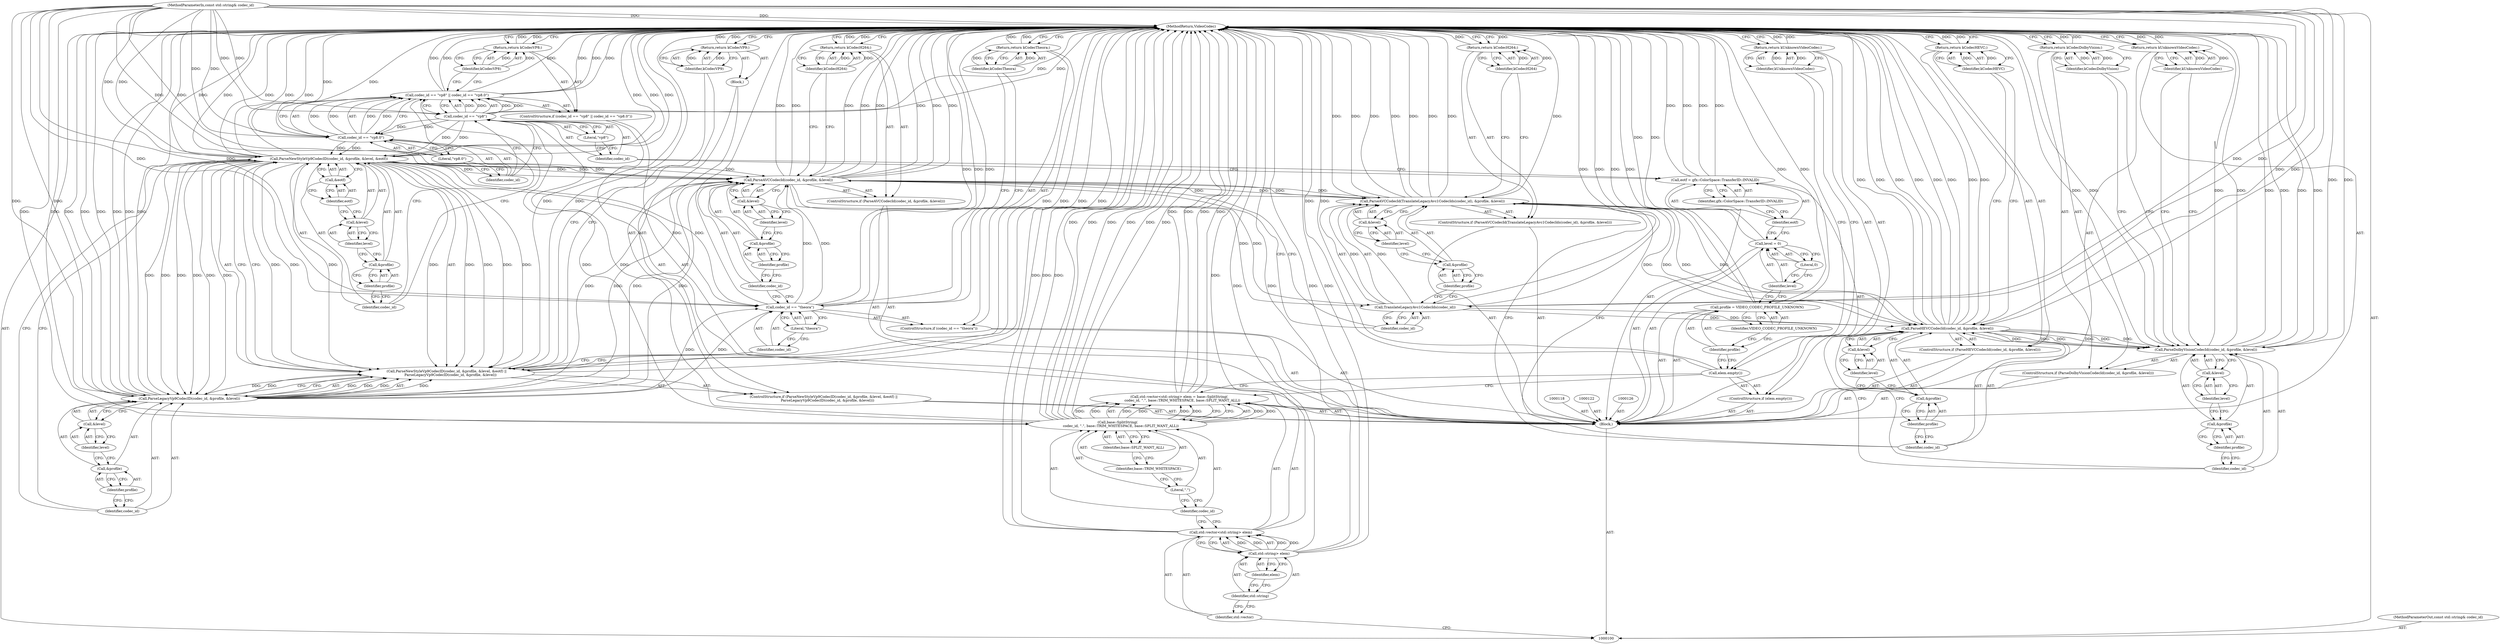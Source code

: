 digraph "1_Chrome_2fb4f2c9c461551d43fdfa28ef4c960da81a47dd_8" {
"1000204" [label="(MethodReturn,VideoCodec)"];
"1000101" [label="(MethodParameterIn,const std::string& codec_id)"];
"1000289" [label="(MethodParameterOut,const std::string& codec_id)"];
"1000102" [label="(Block,)"];
"1000134" [label="(Literal,\"vp8\")"];
"1000135" [label="(Call,codec_id == \"vp8.0\")"];
"1000136" [label="(Identifier,codec_id)"];
"1000130" [label="(ControlStructure,if (codec_id == \"vp8\" || codec_id == \"vp8.0\"))"];
"1000137" [label="(Literal,\"vp8.0\")"];
"1000131" [label="(Call,codec_id == \"vp8\" || codec_id == \"vp8.0\")"];
"1000132" [label="(Call,codec_id == \"vp8\")"];
"1000133" [label="(Identifier,codec_id)"];
"1000139" [label="(Identifier,kCodecVP8)"];
"1000138" [label="(Return,return kCodecVP8;)"];
"1000140" [label="(ControlStructure,if (ParseNewStyleVp9CodecID(codec_id, &profile, &level, &eotf) ||\n       ParseLegacyVp9CodecID(codec_id, &profile, &level)))"];
"1000143" [label="(Identifier,codec_id)"];
"1000144" [label="(Call,&profile)"];
"1000145" [label="(Identifier,profile)"];
"1000146" [label="(Call,&level)"];
"1000147" [label="(Identifier,level)"];
"1000148" [label="(Call,&eotf)"];
"1000149" [label="(Identifier,eotf)"];
"1000141" [label="(Call,ParseNewStyleVp9CodecID(codec_id, &profile, &level, &eotf) ||\n       ParseLegacyVp9CodecID(codec_id, &profile, &level))"];
"1000142" [label="(Call,ParseNewStyleVp9CodecID(codec_id, &profile, &level, &eotf))"];
"1000151" [label="(Identifier,codec_id)"];
"1000152" [label="(Call,&profile)"];
"1000153" [label="(Identifier,profile)"];
"1000154" [label="(Call,&level)"];
"1000155" [label="(Identifier,level)"];
"1000156" [label="(Block,)"];
"1000150" [label="(Call,ParseLegacyVp9CodecID(codec_id, &profile, &level))"];
"1000158" [label="(Identifier,kCodecVP9)"];
"1000157" [label="(Return,return kCodecVP9;)"];
"1000162" [label="(Literal,\"theora\")"];
"1000159" [label="(ControlStructure,if (codec_id == \"theora\"))"];
"1000160" [label="(Call,codec_id == \"theora\")"];
"1000161" [label="(Identifier,codec_id)"];
"1000164" [label="(Identifier,kCodecTheora)"];
"1000163" [label="(Return,return kCodecTheora;)"];
"1000165" [label="(ControlStructure,if (ParseAVCCodecId(codec_id, &profile, &level)))"];
"1000167" [label="(Identifier,codec_id)"];
"1000168" [label="(Call,&profile)"];
"1000169" [label="(Identifier,profile)"];
"1000170" [label="(Call,&level)"];
"1000171" [label="(Identifier,level)"];
"1000166" [label="(Call,ParseAVCCodecId(codec_id, &profile, &level))"];
"1000106" [label="(Call,std::string> elem)"];
"1000107" [label="(Identifier,std::string)"];
"1000103" [label="(Call,std::vector<std::string> elem = base::SplitString(\n      codec_id, \".\", base::TRIM_WHITESPACE, base::SPLIT_WANT_ALL))"];
"1000104" [label="(Call,std::vector<std::string> elem)"];
"1000105" [label="(Identifier,std::vector)"];
"1000108" [label="(Identifier,elem)"];
"1000109" [label="(Call,base::SplitString(\n      codec_id, \".\", base::TRIM_WHITESPACE, base::SPLIT_WANT_ALL))"];
"1000173" [label="(Identifier,kCodecH264)"];
"1000172" [label="(Return,return kCodecH264;)"];
"1000174" [label="(ControlStructure,if (ParseAVCCodecId(TranslateLegacyAvc1CodecIds(codec_id), &profile, &level)))"];
"1000176" [label="(Call,TranslateLegacyAvc1CodecIds(codec_id))"];
"1000177" [label="(Identifier,codec_id)"];
"1000175" [label="(Call,ParseAVCCodecId(TranslateLegacyAvc1CodecIds(codec_id), &profile, &level))"];
"1000178" [label="(Call,&profile)"];
"1000179" [label="(Identifier,profile)"];
"1000180" [label="(Call,&level)"];
"1000181" [label="(Identifier,level)"];
"1000183" [label="(Identifier,kCodecH264)"];
"1000182" [label="(Return,return kCodecH264;)"];
"1000184" [label="(ControlStructure,if (ParseHEVCCodecId(codec_id, &profile, &level)))"];
"1000186" [label="(Identifier,codec_id)"];
"1000187" [label="(Call,&profile)"];
"1000188" [label="(Identifier,profile)"];
"1000189" [label="(Call,&level)"];
"1000190" [label="(Identifier,level)"];
"1000185" [label="(Call,ParseHEVCCodecId(codec_id, &profile, &level))"];
"1000192" [label="(Identifier,kCodecHEVC)"];
"1000191" [label="(Return,return kCodecHEVC;)"];
"1000111" [label="(Literal,\".\")"];
"1000112" [label="(Identifier,base::TRIM_WHITESPACE)"];
"1000113" [label="(Identifier,base::SPLIT_WANT_ALL)"];
"1000110" [label="(Identifier,codec_id)"];
"1000193" [label="(ControlStructure,if (ParseDolbyVisionCodecId(codec_id, &profile, &level)))"];
"1000195" [label="(Identifier,codec_id)"];
"1000196" [label="(Call,&profile)"];
"1000197" [label="(Identifier,profile)"];
"1000198" [label="(Call,&level)"];
"1000199" [label="(Identifier,level)"];
"1000194" [label="(Call,ParseDolbyVisionCodecId(codec_id, &profile, &level))"];
"1000201" [label="(Identifier,kCodecDolbyVision)"];
"1000200" [label="(Return,return kCodecDolbyVision;)"];
"1000202" [label="(Return,return kUnknownVideoCodec;)"];
"1000203" [label="(Identifier,kUnknownVideoCodec)"];
"1000114" [label="(ControlStructure,if (elem.empty()))"];
"1000115" [label="(Call,elem.empty())"];
"1000117" [label="(Identifier,kUnknownVideoCodec)"];
"1000116" [label="(Return,return kUnknownVideoCodec;)"];
"1000119" [label="(Call,profile = VIDEO_CODEC_PROFILE_UNKNOWN)"];
"1000120" [label="(Identifier,profile)"];
"1000121" [label="(Identifier,VIDEO_CODEC_PROFILE_UNKNOWN)"];
"1000123" [label="(Call,level = 0)"];
"1000124" [label="(Identifier,level)"];
"1000125" [label="(Literal,0)"];
"1000127" [label="(Call,eotf = gfx::ColorSpace::TransferID::INVALID)"];
"1000128" [label="(Identifier,eotf)"];
"1000129" [label="(Identifier,gfx::ColorSpace::TransferID::INVALID)"];
"1000204" -> "1000100"  [label="AST: "];
"1000204" -> "1000116"  [label="CFG: "];
"1000204" -> "1000138"  [label="CFG: "];
"1000204" -> "1000157"  [label="CFG: "];
"1000204" -> "1000163"  [label="CFG: "];
"1000204" -> "1000172"  [label="CFG: "];
"1000204" -> "1000182"  [label="CFG: "];
"1000204" -> "1000191"  [label="CFG: "];
"1000204" -> "1000200"  [label="CFG: "];
"1000204" -> "1000202"  [label="CFG: "];
"1000116" -> "1000204"  [label="DDG: "];
"1000191" -> "1000204"  [label="DDG: "];
"1000175" -> "1000204"  [label="DDG: "];
"1000175" -> "1000204"  [label="DDG: "];
"1000175" -> "1000204"  [label="DDG: "];
"1000175" -> "1000204"  [label="DDG: "];
"1000194" -> "1000204"  [label="DDG: "];
"1000194" -> "1000204"  [label="DDG: "];
"1000194" -> "1000204"  [label="DDG: "];
"1000194" -> "1000204"  [label="DDG: "];
"1000106" -> "1000204"  [label="DDG: "];
"1000106" -> "1000204"  [label="DDG: "];
"1000185" -> "1000204"  [label="DDG: "];
"1000185" -> "1000204"  [label="DDG: "];
"1000185" -> "1000204"  [label="DDG: "];
"1000185" -> "1000204"  [label="DDG: "];
"1000103" -> "1000204"  [label="DDG: "];
"1000103" -> "1000204"  [label="DDG: "];
"1000104" -> "1000204"  [label="DDG: "];
"1000104" -> "1000204"  [label="DDG: "];
"1000150" -> "1000204"  [label="DDG: "];
"1000150" -> "1000204"  [label="DDG: "];
"1000150" -> "1000204"  [label="DDG: "];
"1000127" -> "1000204"  [label="DDG: "];
"1000127" -> "1000204"  [label="DDG: "];
"1000160" -> "1000204"  [label="DDG: "];
"1000160" -> "1000204"  [label="DDG: "];
"1000166" -> "1000204"  [label="DDG: "];
"1000166" -> "1000204"  [label="DDG: "];
"1000166" -> "1000204"  [label="DDG: "];
"1000166" -> "1000204"  [label="DDG: "];
"1000141" -> "1000204"  [label="DDG: "];
"1000141" -> "1000204"  [label="DDG: "];
"1000141" -> "1000204"  [label="DDG: "];
"1000131" -> "1000204"  [label="DDG: "];
"1000131" -> "1000204"  [label="DDG: "];
"1000131" -> "1000204"  [label="DDG: "];
"1000142" -> "1000204"  [label="DDG: "];
"1000142" -> "1000204"  [label="DDG: "];
"1000142" -> "1000204"  [label="DDG: "];
"1000142" -> "1000204"  [label="DDG: "];
"1000115" -> "1000204"  [label="DDG: "];
"1000119" -> "1000204"  [label="DDG: "];
"1000119" -> "1000204"  [label="DDG: "];
"1000132" -> "1000204"  [label="DDG: "];
"1000109" -> "1000204"  [label="DDG: "];
"1000109" -> "1000204"  [label="DDG: "];
"1000109" -> "1000204"  [label="DDG: "];
"1000101" -> "1000204"  [label="DDG: "];
"1000135" -> "1000204"  [label="DDG: "];
"1000176" -> "1000204"  [label="DDG: "];
"1000123" -> "1000204"  [label="DDG: "];
"1000172" -> "1000204"  [label="DDG: "];
"1000200" -> "1000204"  [label="DDG: "];
"1000138" -> "1000204"  [label="DDG: "];
"1000163" -> "1000204"  [label="DDG: "];
"1000202" -> "1000204"  [label="DDG: "];
"1000182" -> "1000204"  [label="DDG: "];
"1000157" -> "1000204"  [label="DDG: "];
"1000101" -> "1000100"  [label="AST: "];
"1000101" -> "1000204"  [label="DDG: "];
"1000101" -> "1000109"  [label="DDG: "];
"1000101" -> "1000132"  [label="DDG: "];
"1000101" -> "1000135"  [label="DDG: "];
"1000101" -> "1000142"  [label="DDG: "];
"1000101" -> "1000150"  [label="DDG: "];
"1000101" -> "1000160"  [label="DDG: "];
"1000101" -> "1000166"  [label="DDG: "];
"1000101" -> "1000176"  [label="DDG: "];
"1000101" -> "1000185"  [label="DDG: "];
"1000101" -> "1000194"  [label="DDG: "];
"1000289" -> "1000100"  [label="AST: "];
"1000102" -> "1000100"  [label="AST: "];
"1000103" -> "1000102"  [label="AST: "];
"1000114" -> "1000102"  [label="AST: "];
"1000118" -> "1000102"  [label="AST: "];
"1000119" -> "1000102"  [label="AST: "];
"1000122" -> "1000102"  [label="AST: "];
"1000123" -> "1000102"  [label="AST: "];
"1000126" -> "1000102"  [label="AST: "];
"1000127" -> "1000102"  [label="AST: "];
"1000130" -> "1000102"  [label="AST: "];
"1000140" -> "1000102"  [label="AST: "];
"1000159" -> "1000102"  [label="AST: "];
"1000165" -> "1000102"  [label="AST: "];
"1000174" -> "1000102"  [label="AST: "];
"1000184" -> "1000102"  [label="AST: "];
"1000193" -> "1000102"  [label="AST: "];
"1000202" -> "1000102"  [label="AST: "];
"1000134" -> "1000132"  [label="AST: "];
"1000134" -> "1000133"  [label="CFG: "];
"1000132" -> "1000134"  [label="CFG: "];
"1000135" -> "1000131"  [label="AST: "];
"1000135" -> "1000137"  [label="CFG: "];
"1000136" -> "1000135"  [label="AST: "];
"1000137" -> "1000135"  [label="AST: "];
"1000131" -> "1000135"  [label="CFG: "];
"1000135" -> "1000204"  [label="DDG: "];
"1000135" -> "1000131"  [label="DDG: "];
"1000135" -> "1000131"  [label="DDG: "];
"1000132" -> "1000135"  [label="DDG: "];
"1000101" -> "1000135"  [label="DDG: "];
"1000135" -> "1000142"  [label="DDG: "];
"1000136" -> "1000135"  [label="AST: "];
"1000136" -> "1000132"  [label="CFG: "];
"1000137" -> "1000136"  [label="CFG: "];
"1000130" -> "1000102"  [label="AST: "];
"1000131" -> "1000130"  [label="AST: "];
"1000138" -> "1000130"  [label="AST: "];
"1000137" -> "1000135"  [label="AST: "];
"1000137" -> "1000136"  [label="CFG: "];
"1000135" -> "1000137"  [label="CFG: "];
"1000131" -> "1000130"  [label="AST: "];
"1000131" -> "1000132"  [label="CFG: "];
"1000131" -> "1000135"  [label="CFG: "];
"1000132" -> "1000131"  [label="AST: "];
"1000135" -> "1000131"  [label="AST: "];
"1000139" -> "1000131"  [label="CFG: "];
"1000143" -> "1000131"  [label="CFG: "];
"1000131" -> "1000204"  [label="DDG: "];
"1000131" -> "1000204"  [label="DDG: "];
"1000131" -> "1000204"  [label="DDG: "];
"1000132" -> "1000131"  [label="DDG: "];
"1000132" -> "1000131"  [label="DDG: "];
"1000135" -> "1000131"  [label="DDG: "];
"1000135" -> "1000131"  [label="DDG: "];
"1000132" -> "1000131"  [label="AST: "];
"1000132" -> "1000134"  [label="CFG: "];
"1000133" -> "1000132"  [label="AST: "];
"1000134" -> "1000132"  [label="AST: "];
"1000136" -> "1000132"  [label="CFG: "];
"1000131" -> "1000132"  [label="CFG: "];
"1000132" -> "1000204"  [label="DDG: "];
"1000132" -> "1000131"  [label="DDG: "];
"1000132" -> "1000131"  [label="DDG: "];
"1000109" -> "1000132"  [label="DDG: "];
"1000101" -> "1000132"  [label="DDG: "];
"1000132" -> "1000135"  [label="DDG: "];
"1000132" -> "1000142"  [label="DDG: "];
"1000133" -> "1000132"  [label="AST: "];
"1000133" -> "1000127"  [label="CFG: "];
"1000134" -> "1000133"  [label="CFG: "];
"1000139" -> "1000138"  [label="AST: "];
"1000139" -> "1000131"  [label="CFG: "];
"1000138" -> "1000139"  [label="CFG: "];
"1000139" -> "1000138"  [label="DDG: "];
"1000138" -> "1000130"  [label="AST: "];
"1000138" -> "1000139"  [label="CFG: "];
"1000139" -> "1000138"  [label="AST: "];
"1000204" -> "1000138"  [label="CFG: "];
"1000138" -> "1000204"  [label="DDG: "];
"1000139" -> "1000138"  [label="DDG: "];
"1000140" -> "1000102"  [label="AST: "];
"1000141" -> "1000140"  [label="AST: "];
"1000156" -> "1000140"  [label="AST: "];
"1000143" -> "1000142"  [label="AST: "];
"1000143" -> "1000131"  [label="CFG: "];
"1000145" -> "1000143"  [label="CFG: "];
"1000144" -> "1000142"  [label="AST: "];
"1000144" -> "1000145"  [label="CFG: "];
"1000145" -> "1000144"  [label="AST: "];
"1000147" -> "1000144"  [label="CFG: "];
"1000145" -> "1000144"  [label="AST: "];
"1000145" -> "1000143"  [label="CFG: "];
"1000144" -> "1000145"  [label="CFG: "];
"1000146" -> "1000142"  [label="AST: "];
"1000146" -> "1000147"  [label="CFG: "];
"1000147" -> "1000146"  [label="AST: "];
"1000149" -> "1000146"  [label="CFG: "];
"1000147" -> "1000146"  [label="AST: "];
"1000147" -> "1000144"  [label="CFG: "];
"1000146" -> "1000147"  [label="CFG: "];
"1000148" -> "1000142"  [label="AST: "];
"1000148" -> "1000149"  [label="CFG: "];
"1000149" -> "1000148"  [label="AST: "];
"1000142" -> "1000148"  [label="CFG: "];
"1000149" -> "1000148"  [label="AST: "];
"1000149" -> "1000146"  [label="CFG: "];
"1000148" -> "1000149"  [label="CFG: "];
"1000141" -> "1000140"  [label="AST: "];
"1000141" -> "1000142"  [label="CFG: "];
"1000141" -> "1000150"  [label="CFG: "];
"1000142" -> "1000141"  [label="AST: "];
"1000150" -> "1000141"  [label="AST: "];
"1000158" -> "1000141"  [label="CFG: "];
"1000161" -> "1000141"  [label="CFG: "];
"1000141" -> "1000204"  [label="DDG: "];
"1000141" -> "1000204"  [label="DDG: "];
"1000141" -> "1000204"  [label="DDG: "];
"1000142" -> "1000141"  [label="DDG: "];
"1000142" -> "1000141"  [label="DDG: "];
"1000142" -> "1000141"  [label="DDG: "];
"1000142" -> "1000141"  [label="DDG: "];
"1000150" -> "1000141"  [label="DDG: "];
"1000150" -> "1000141"  [label="DDG: "];
"1000150" -> "1000141"  [label="DDG: "];
"1000142" -> "1000141"  [label="AST: "];
"1000142" -> "1000148"  [label="CFG: "];
"1000143" -> "1000142"  [label="AST: "];
"1000144" -> "1000142"  [label="AST: "];
"1000146" -> "1000142"  [label="AST: "];
"1000148" -> "1000142"  [label="AST: "];
"1000151" -> "1000142"  [label="CFG: "];
"1000141" -> "1000142"  [label="CFG: "];
"1000142" -> "1000204"  [label="DDG: "];
"1000142" -> "1000204"  [label="DDG: "];
"1000142" -> "1000204"  [label="DDG: "];
"1000142" -> "1000204"  [label="DDG: "];
"1000142" -> "1000141"  [label="DDG: "];
"1000142" -> "1000141"  [label="DDG: "];
"1000142" -> "1000141"  [label="DDG: "];
"1000142" -> "1000141"  [label="DDG: "];
"1000132" -> "1000142"  [label="DDG: "];
"1000135" -> "1000142"  [label="DDG: "];
"1000101" -> "1000142"  [label="DDG: "];
"1000142" -> "1000150"  [label="DDG: "];
"1000142" -> "1000150"  [label="DDG: "];
"1000142" -> "1000150"  [label="DDG: "];
"1000142" -> "1000160"  [label="DDG: "];
"1000142" -> "1000166"  [label="DDG: "];
"1000142" -> "1000166"  [label="DDG: "];
"1000151" -> "1000150"  [label="AST: "];
"1000151" -> "1000142"  [label="CFG: "];
"1000153" -> "1000151"  [label="CFG: "];
"1000152" -> "1000150"  [label="AST: "];
"1000152" -> "1000153"  [label="CFG: "];
"1000153" -> "1000152"  [label="AST: "];
"1000155" -> "1000152"  [label="CFG: "];
"1000153" -> "1000152"  [label="AST: "];
"1000153" -> "1000151"  [label="CFG: "];
"1000152" -> "1000153"  [label="CFG: "];
"1000154" -> "1000150"  [label="AST: "];
"1000154" -> "1000155"  [label="CFG: "];
"1000155" -> "1000154"  [label="AST: "];
"1000150" -> "1000154"  [label="CFG: "];
"1000155" -> "1000154"  [label="AST: "];
"1000155" -> "1000152"  [label="CFG: "];
"1000154" -> "1000155"  [label="CFG: "];
"1000156" -> "1000140"  [label="AST: "];
"1000157" -> "1000156"  [label="AST: "];
"1000150" -> "1000141"  [label="AST: "];
"1000150" -> "1000154"  [label="CFG: "];
"1000151" -> "1000150"  [label="AST: "];
"1000152" -> "1000150"  [label="AST: "];
"1000154" -> "1000150"  [label="AST: "];
"1000141" -> "1000150"  [label="CFG: "];
"1000150" -> "1000204"  [label="DDG: "];
"1000150" -> "1000204"  [label="DDG: "];
"1000150" -> "1000204"  [label="DDG: "];
"1000150" -> "1000141"  [label="DDG: "];
"1000150" -> "1000141"  [label="DDG: "];
"1000150" -> "1000141"  [label="DDG: "];
"1000142" -> "1000150"  [label="DDG: "];
"1000142" -> "1000150"  [label="DDG: "];
"1000142" -> "1000150"  [label="DDG: "];
"1000101" -> "1000150"  [label="DDG: "];
"1000150" -> "1000160"  [label="DDG: "];
"1000150" -> "1000166"  [label="DDG: "];
"1000150" -> "1000166"  [label="DDG: "];
"1000158" -> "1000157"  [label="AST: "];
"1000158" -> "1000141"  [label="CFG: "];
"1000157" -> "1000158"  [label="CFG: "];
"1000158" -> "1000157"  [label="DDG: "];
"1000157" -> "1000156"  [label="AST: "];
"1000157" -> "1000158"  [label="CFG: "];
"1000158" -> "1000157"  [label="AST: "];
"1000204" -> "1000157"  [label="CFG: "];
"1000157" -> "1000204"  [label="DDG: "];
"1000158" -> "1000157"  [label="DDG: "];
"1000162" -> "1000160"  [label="AST: "];
"1000162" -> "1000161"  [label="CFG: "];
"1000160" -> "1000162"  [label="CFG: "];
"1000159" -> "1000102"  [label="AST: "];
"1000160" -> "1000159"  [label="AST: "];
"1000163" -> "1000159"  [label="AST: "];
"1000160" -> "1000159"  [label="AST: "];
"1000160" -> "1000162"  [label="CFG: "];
"1000161" -> "1000160"  [label="AST: "];
"1000162" -> "1000160"  [label="AST: "];
"1000164" -> "1000160"  [label="CFG: "];
"1000167" -> "1000160"  [label="CFG: "];
"1000160" -> "1000204"  [label="DDG: "];
"1000160" -> "1000204"  [label="DDG: "];
"1000150" -> "1000160"  [label="DDG: "];
"1000142" -> "1000160"  [label="DDG: "];
"1000101" -> "1000160"  [label="DDG: "];
"1000160" -> "1000166"  [label="DDG: "];
"1000161" -> "1000160"  [label="AST: "];
"1000161" -> "1000141"  [label="CFG: "];
"1000162" -> "1000161"  [label="CFG: "];
"1000164" -> "1000163"  [label="AST: "];
"1000164" -> "1000160"  [label="CFG: "];
"1000163" -> "1000164"  [label="CFG: "];
"1000164" -> "1000163"  [label="DDG: "];
"1000163" -> "1000159"  [label="AST: "];
"1000163" -> "1000164"  [label="CFG: "];
"1000164" -> "1000163"  [label="AST: "];
"1000204" -> "1000163"  [label="CFG: "];
"1000163" -> "1000204"  [label="DDG: "];
"1000164" -> "1000163"  [label="DDG: "];
"1000165" -> "1000102"  [label="AST: "];
"1000166" -> "1000165"  [label="AST: "];
"1000172" -> "1000165"  [label="AST: "];
"1000167" -> "1000166"  [label="AST: "];
"1000167" -> "1000160"  [label="CFG: "];
"1000169" -> "1000167"  [label="CFG: "];
"1000168" -> "1000166"  [label="AST: "];
"1000168" -> "1000169"  [label="CFG: "];
"1000169" -> "1000168"  [label="AST: "];
"1000171" -> "1000168"  [label="CFG: "];
"1000169" -> "1000168"  [label="AST: "];
"1000169" -> "1000167"  [label="CFG: "];
"1000168" -> "1000169"  [label="CFG: "];
"1000170" -> "1000166"  [label="AST: "];
"1000170" -> "1000171"  [label="CFG: "];
"1000171" -> "1000170"  [label="AST: "];
"1000166" -> "1000170"  [label="CFG: "];
"1000171" -> "1000170"  [label="AST: "];
"1000171" -> "1000168"  [label="CFG: "];
"1000170" -> "1000171"  [label="CFG: "];
"1000166" -> "1000165"  [label="AST: "];
"1000166" -> "1000170"  [label="CFG: "];
"1000167" -> "1000166"  [label="AST: "];
"1000168" -> "1000166"  [label="AST: "];
"1000170" -> "1000166"  [label="AST: "];
"1000173" -> "1000166"  [label="CFG: "];
"1000177" -> "1000166"  [label="CFG: "];
"1000166" -> "1000204"  [label="DDG: "];
"1000166" -> "1000204"  [label="DDG: "];
"1000166" -> "1000204"  [label="DDG: "];
"1000166" -> "1000204"  [label="DDG: "];
"1000160" -> "1000166"  [label="DDG: "];
"1000101" -> "1000166"  [label="DDG: "];
"1000150" -> "1000166"  [label="DDG: "];
"1000150" -> "1000166"  [label="DDG: "];
"1000142" -> "1000166"  [label="DDG: "];
"1000142" -> "1000166"  [label="DDG: "];
"1000166" -> "1000176"  [label="DDG: "];
"1000166" -> "1000175"  [label="DDG: "];
"1000166" -> "1000175"  [label="DDG: "];
"1000106" -> "1000104"  [label="AST: "];
"1000106" -> "1000108"  [label="CFG: "];
"1000107" -> "1000106"  [label="AST: "];
"1000108" -> "1000106"  [label="AST: "];
"1000104" -> "1000106"  [label="CFG: "];
"1000106" -> "1000204"  [label="DDG: "];
"1000106" -> "1000204"  [label="DDG: "];
"1000106" -> "1000104"  [label="DDG: "];
"1000106" -> "1000104"  [label="DDG: "];
"1000107" -> "1000106"  [label="AST: "];
"1000107" -> "1000105"  [label="CFG: "];
"1000108" -> "1000107"  [label="CFG: "];
"1000103" -> "1000102"  [label="AST: "];
"1000103" -> "1000109"  [label="CFG: "];
"1000104" -> "1000103"  [label="AST: "];
"1000109" -> "1000103"  [label="AST: "];
"1000115" -> "1000103"  [label="CFG: "];
"1000103" -> "1000204"  [label="DDG: "];
"1000103" -> "1000204"  [label="DDG: "];
"1000109" -> "1000103"  [label="DDG: "];
"1000109" -> "1000103"  [label="DDG: "];
"1000109" -> "1000103"  [label="DDG: "];
"1000109" -> "1000103"  [label="DDG: "];
"1000104" -> "1000103"  [label="AST: "];
"1000104" -> "1000106"  [label="CFG: "];
"1000105" -> "1000104"  [label="AST: "];
"1000106" -> "1000104"  [label="AST: "];
"1000110" -> "1000104"  [label="CFG: "];
"1000104" -> "1000204"  [label="DDG: "];
"1000104" -> "1000204"  [label="DDG: "];
"1000106" -> "1000104"  [label="DDG: "];
"1000106" -> "1000104"  [label="DDG: "];
"1000105" -> "1000104"  [label="AST: "];
"1000105" -> "1000100"  [label="CFG: "];
"1000107" -> "1000105"  [label="CFG: "];
"1000108" -> "1000106"  [label="AST: "];
"1000108" -> "1000107"  [label="CFG: "];
"1000106" -> "1000108"  [label="CFG: "];
"1000109" -> "1000103"  [label="AST: "];
"1000109" -> "1000113"  [label="CFG: "];
"1000110" -> "1000109"  [label="AST: "];
"1000111" -> "1000109"  [label="AST: "];
"1000112" -> "1000109"  [label="AST: "];
"1000113" -> "1000109"  [label="AST: "];
"1000103" -> "1000109"  [label="CFG: "];
"1000109" -> "1000204"  [label="DDG: "];
"1000109" -> "1000204"  [label="DDG: "];
"1000109" -> "1000204"  [label="DDG: "];
"1000109" -> "1000103"  [label="DDG: "];
"1000109" -> "1000103"  [label="DDG: "];
"1000109" -> "1000103"  [label="DDG: "];
"1000109" -> "1000103"  [label="DDG: "];
"1000101" -> "1000109"  [label="DDG: "];
"1000109" -> "1000132"  [label="DDG: "];
"1000173" -> "1000172"  [label="AST: "];
"1000173" -> "1000166"  [label="CFG: "];
"1000172" -> "1000173"  [label="CFG: "];
"1000173" -> "1000172"  [label="DDG: "];
"1000172" -> "1000165"  [label="AST: "];
"1000172" -> "1000173"  [label="CFG: "];
"1000173" -> "1000172"  [label="AST: "];
"1000204" -> "1000172"  [label="CFG: "];
"1000172" -> "1000204"  [label="DDG: "];
"1000173" -> "1000172"  [label="DDG: "];
"1000174" -> "1000102"  [label="AST: "];
"1000175" -> "1000174"  [label="AST: "];
"1000182" -> "1000174"  [label="AST: "];
"1000176" -> "1000175"  [label="AST: "];
"1000176" -> "1000177"  [label="CFG: "];
"1000177" -> "1000176"  [label="AST: "];
"1000179" -> "1000176"  [label="CFG: "];
"1000176" -> "1000204"  [label="DDG: "];
"1000176" -> "1000175"  [label="DDG: "];
"1000166" -> "1000176"  [label="DDG: "];
"1000101" -> "1000176"  [label="DDG: "];
"1000176" -> "1000185"  [label="DDG: "];
"1000177" -> "1000176"  [label="AST: "];
"1000177" -> "1000166"  [label="CFG: "];
"1000176" -> "1000177"  [label="CFG: "];
"1000175" -> "1000174"  [label="AST: "];
"1000175" -> "1000180"  [label="CFG: "];
"1000176" -> "1000175"  [label="AST: "];
"1000178" -> "1000175"  [label="AST: "];
"1000180" -> "1000175"  [label="AST: "];
"1000183" -> "1000175"  [label="CFG: "];
"1000186" -> "1000175"  [label="CFG: "];
"1000175" -> "1000204"  [label="DDG: "];
"1000175" -> "1000204"  [label="DDG: "];
"1000175" -> "1000204"  [label="DDG: "];
"1000175" -> "1000204"  [label="DDG: "];
"1000176" -> "1000175"  [label="DDG: "];
"1000166" -> "1000175"  [label="DDG: "];
"1000166" -> "1000175"  [label="DDG: "];
"1000175" -> "1000185"  [label="DDG: "];
"1000175" -> "1000185"  [label="DDG: "];
"1000178" -> "1000175"  [label="AST: "];
"1000178" -> "1000179"  [label="CFG: "];
"1000179" -> "1000178"  [label="AST: "];
"1000181" -> "1000178"  [label="CFG: "];
"1000179" -> "1000178"  [label="AST: "];
"1000179" -> "1000176"  [label="CFG: "];
"1000178" -> "1000179"  [label="CFG: "];
"1000180" -> "1000175"  [label="AST: "];
"1000180" -> "1000181"  [label="CFG: "];
"1000181" -> "1000180"  [label="AST: "];
"1000175" -> "1000180"  [label="CFG: "];
"1000181" -> "1000180"  [label="AST: "];
"1000181" -> "1000178"  [label="CFG: "];
"1000180" -> "1000181"  [label="CFG: "];
"1000183" -> "1000182"  [label="AST: "];
"1000183" -> "1000175"  [label="CFG: "];
"1000182" -> "1000183"  [label="CFG: "];
"1000183" -> "1000182"  [label="DDG: "];
"1000182" -> "1000174"  [label="AST: "];
"1000182" -> "1000183"  [label="CFG: "];
"1000183" -> "1000182"  [label="AST: "];
"1000204" -> "1000182"  [label="CFG: "];
"1000182" -> "1000204"  [label="DDG: "];
"1000183" -> "1000182"  [label="DDG: "];
"1000184" -> "1000102"  [label="AST: "];
"1000185" -> "1000184"  [label="AST: "];
"1000191" -> "1000184"  [label="AST: "];
"1000186" -> "1000185"  [label="AST: "];
"1000186" -> "1000175"  [label="CFG: "];
"1000188" -> "1000186"  [label="CFG: "];
"1000187" -> "1000185"  [label="AST: "];
"1000187" -> "1000188"  [label="CFG: "];
"1000188" -> "1000187"  [label="AST: "];
"1000190" -> "1000187"  [label="CFG: "];
"1000188" -> "1000187"  [label="AST: "];
"1000188" -> "1000186"  [label="CFG: "];
"1000187" -> "1000188"  [label="CFG: "];
"1000189" -> "1000185"  [label="AST: "];
"1000189" -> "1000190"  [label="CFG: "];
"1000190" -> "1000189"  [label="AST: "];
"1000185" -> "1000189"  [label="CFG: "];
"1000190" -> "1000189"  [label="AST: "];
"1000190" -> "1000187"  [label="CFG: "];
"1000189" -> "1000190"  [label="CFG: "];
"1000185" -> "1000184"  [label="AST: "];
"1000185" -> "1000189"  [label="CFG: "];
"1000186" -> "1000185"  [label="AST: "];
"1000187" -> "1000185"  [label="AST: "];
"1000189" -> "1000185"  [label="AST: "];
"1000192" -> "1000185"  [label="CFG: "];
"1000195" -> "1000185"  [label="CFG: "];
"1000185" -> "1000204"  [label="DDG: "];
"1000185" -> "1000204"  [label="DDG: "];
"1000185" -> "1000204"  [label="DDG: "];
"1000185" -> "1000204"  [label="DDG: "];
"1000176" -> "1000185"  [label="DDG: "];
"1000101" -> "1000185"  [label="DDG: "];
"1000175" -> "1000185"  [label="DDG: "];
"1000175" -> "1000185"  [label="DDG: "];
"1000185" -> "1000194"  [label="DDG: "];
"1000185" -> "1000194"  [label="DDG: "];
"1000185" -> "1000194"  [label="DDG: "];
"1000192" -> "1000191"  [label="AST: "];
"1000192" -> "1000185"  [label="CFG: "];
"1000191" -> "1000192"  [label="CFG: "];
"1000192" -> "1000191"  [label="DDG: "];
"1000191" -> "1000184"  [label="AST: "];
"1000191" -> "1000192"  [label="CFG: "];
"1000192" -> "1000191"  [label="AST: "];
"1000204" -> "1000191"  [label="CFG: "];
"1000191" -> "1000204"  [label="DDG: "];
"1000192" -> "1000191"  [label="DDG: "];
"1000111" -> "1000109"  [label="AST: "];
"1000111" -> "1000110"  [label="CFG: "];
"1000112" -> "1000111"  [label="CFG: "];
"1000112" -> "1000109"  [label="AST: "];
"1000112" -> "1000111"  [label="CFG: "];
"1000113" -> "1000112"  [label="CFG: "];
"1000113" -> "1000109"  [label="AST: "];
"1000113" -> "1000112"  [label="CFG: "];
"1000109" -> "1000113"  [label="CFG: "];
"1000110" -> "1000109"  [label="AST: "];
"1000110" -> "1000104"  [label="CFG: "];
"1000111" -> "1000110"  [label="CFG: "];
"1000193" -> "1000102"  [label="AST: "];
"1000194" -> "1000193"  [label="AST: "];
"1000200" -> "1000193"  [label="AST: "];
"1000195" -> "1000194"  [label="AST: "];
"1000195" -> "1000185"  [label="CFG: "];
"1000197" -> "1000195"  [label="CFG: "];
"1000196" -> "1000194"  [label="AST: "];
"1000196" -> "1000197"  [label="CFG: "];
"1000197" -> "1000196"  [label="AST: "];
"1000199" -> "1000196"  [label="CFG: "];
"1000197" -> "1000196"  [label="AST: "];
"1000197" -> "1000195"  [label="CFG: "];
"1000196" -> "1000197"  [label="CFG: "];
"1000198" -> "1000194"  [label="AST: "];
"1000198" -> "1000199"  [label="CFG: "];
"1000199" -> "1000198"  [label="AST: "];
"1000194" -> "1000198"  [label="CFG: "];
"1000199" -> "1000198"  [label="AST: "];
"1000199" -> "1000196"  [label="CFG: "];
"1000198" -> "1000199"  [label="CFG: "];
"1000194" -> "1000193"  [label="AST: "];
"1000194" -> "1000198"  [label="CFG: "];
"1000195" -> "1000194"  [label="AST: "];
"1000196" -> "1000194"  [label="AST: "];
"1000198" -> "1000194"  [label="AST: "];
"1000201" -> "1000194"  [label="CFG: "];
"1000203" -> "1000194"  [label="CFG: "];
"1000194" -> "1000204"  [label="DDG: "];
"1000194" -> "1000204"  [label="DDG: "];
"1000194" -> "1000204"  [label="DDG: "];
"1000194" -> "1000204"  [label="DDG: "];
"1000185" -> "1000194"  [label="DDG: "];
"1000185" -> "1000194"  [label="DDG: "];
"1000185" -> "1000194"  [label="DDG: "];
"1000101" -> "1000194"  [label="DDG: "];
"1000201" -> "1000200"  [label="AST: "];
"1000201" -> "1000194"  [label="CFG: "];
"1000200" -> "1000201"  [label="CFG: "];
"1000201" -> "1000200"  [label="DDG: "];
"1000200" -> "1000193"  [label="AST: "];
"1000200" -> "1000201"  [label="CFG: "];
"1000201" -> "1000200"  [label="AST: "];
"1000204" -> "1000200"  [label="CFG: "];
"1000200" -> "1000204"  [label="DDG: "];
"1000201" -> "1000200"  [label="DDG: "];
"1000202" -> "1000102"  [label="AST: "];
"1000202" -> "1000203"  [label="CFG: "];
"1000203" -> "1000202"  [label="AST: "];
"1000204" -> "1000202"  [label="CFG: "];
"1000202" -> "1000204"  [label="DDG: "];
"1000203" -> "1000202"  [label="DDG: "];
"1000203" -> "1000202"  [label="AST: "];
"1000203" -> "1000194"  [label="CFG: "];
"1000202" -> "1000203"  [label="CFG: "];
"1000203" -> "1000202"  [label="DDG: "];
"1000114" -> "1000102"  [label="AST: "];
"1000115" -> "1000114"  [label="AST: "];
"1000116" -> "1000114"  [label="AST: "];
"1000115" -> "1000114"  [label="AST: "];
"1000115" -> "1000103"  [label="CFG: "];
"1000117" -> "1000115"  [label="CFG: "];
"1000120" -> "1000115"  [label="CFG: "];
"1000115" -> "1000204"  [label="DDG: "];
"1000117" -> "1000116"  [label="AST: "];
"1000117" -> "1000115"  [label="CFG: "];
"1000116" -> "1000117"  [label="CFG: "];
"1000117" -> "1000116"  [label="DDG: "];
"1000116" -> "1000114"  [label="AST: "];
"1000116" -> "1000117"  [label="CFG: "];
"1000117" -> "1000116"  [label="AST: "];
"1000204" -> "1000116"  [label="CFG: "];
"1000116" -> "1000204"  [label="DDG: "];
"1000117" -> "1000116"  [label="DDG: "];
"1000119" -> "1000102"  [label="AST: "];
"1000119" -> "1000121"  [label="CFG: "];
"1000120" -> "1000119"  [label="AST: "];
"1000121" -> "1000119"  [label="AST: "];
"1000124" -> "1000119"  [label="CFG: "];
"1000119" -> "1000204"  [label="DDG: "];
"1000119" -> "1000204"  [label="DDG: "];
"1000120" -> "1000119"  [label="AST: "];
"1000120" -> "1000115"  [label="CFG: "];
"1000121" -> "1000120"  [label="CFG: "];
"1000121" -> "1000119"  [label="AST: "];
"1000121" -> "1000120"  [label="CFG: "];
"1000119" -> "1000121"  [label="CFG: "];
"1000123" -> "1000102"  [label="AST: "];
"1000123" -> "1000125"  [label="CFG: "];
"1000124" -> "1000123"  [label="AST: "];
"1000125" -> "1000123"  [label="AST: "];
"1000128" -> "1000123"  [label="CFG: "];
"1000123" -> "1000204"  [label="DDG: "];
"1000124" -> "1000123"  [label="AST: "];
"1000124" -> "1000119"  [label="CFG: "];
"1000125" -> "1000124"  [label="CFG: "];
"1000125" -> "1000123"  [label="AST: "];
"1000125" -> "1000124"  [label="CFG: "];
"1000123" -> "1000125"  [label="CFG: "];
"1000127" -> "1000102"  [label="AST: "];
"1000127" -> "1000129"  [label="CFG: "];
"1000128" -> "1000127"  [label="AST: "];
"1000129" -> "1000127"  [label="AST: "];
"1000133" -> "1000127"  [label="CFG: "];
"1000127" -> "1000204"  [label="DDG: "];
"1000127" -> "1000204"  [label="DDG: "];
"1000128" -> "1000127"  [label="AST: "];
"1000128" -> "1000123"  [label="CFG: "];
"1000129" -> "1000128"  [label="CFG: "];
"1000129" -> "1000127"  [label="AST: "];
"1000129" -> "1000128"  [label="CFG: "];
"1000127" -> "1000129"  [label="CFG: "];
}
